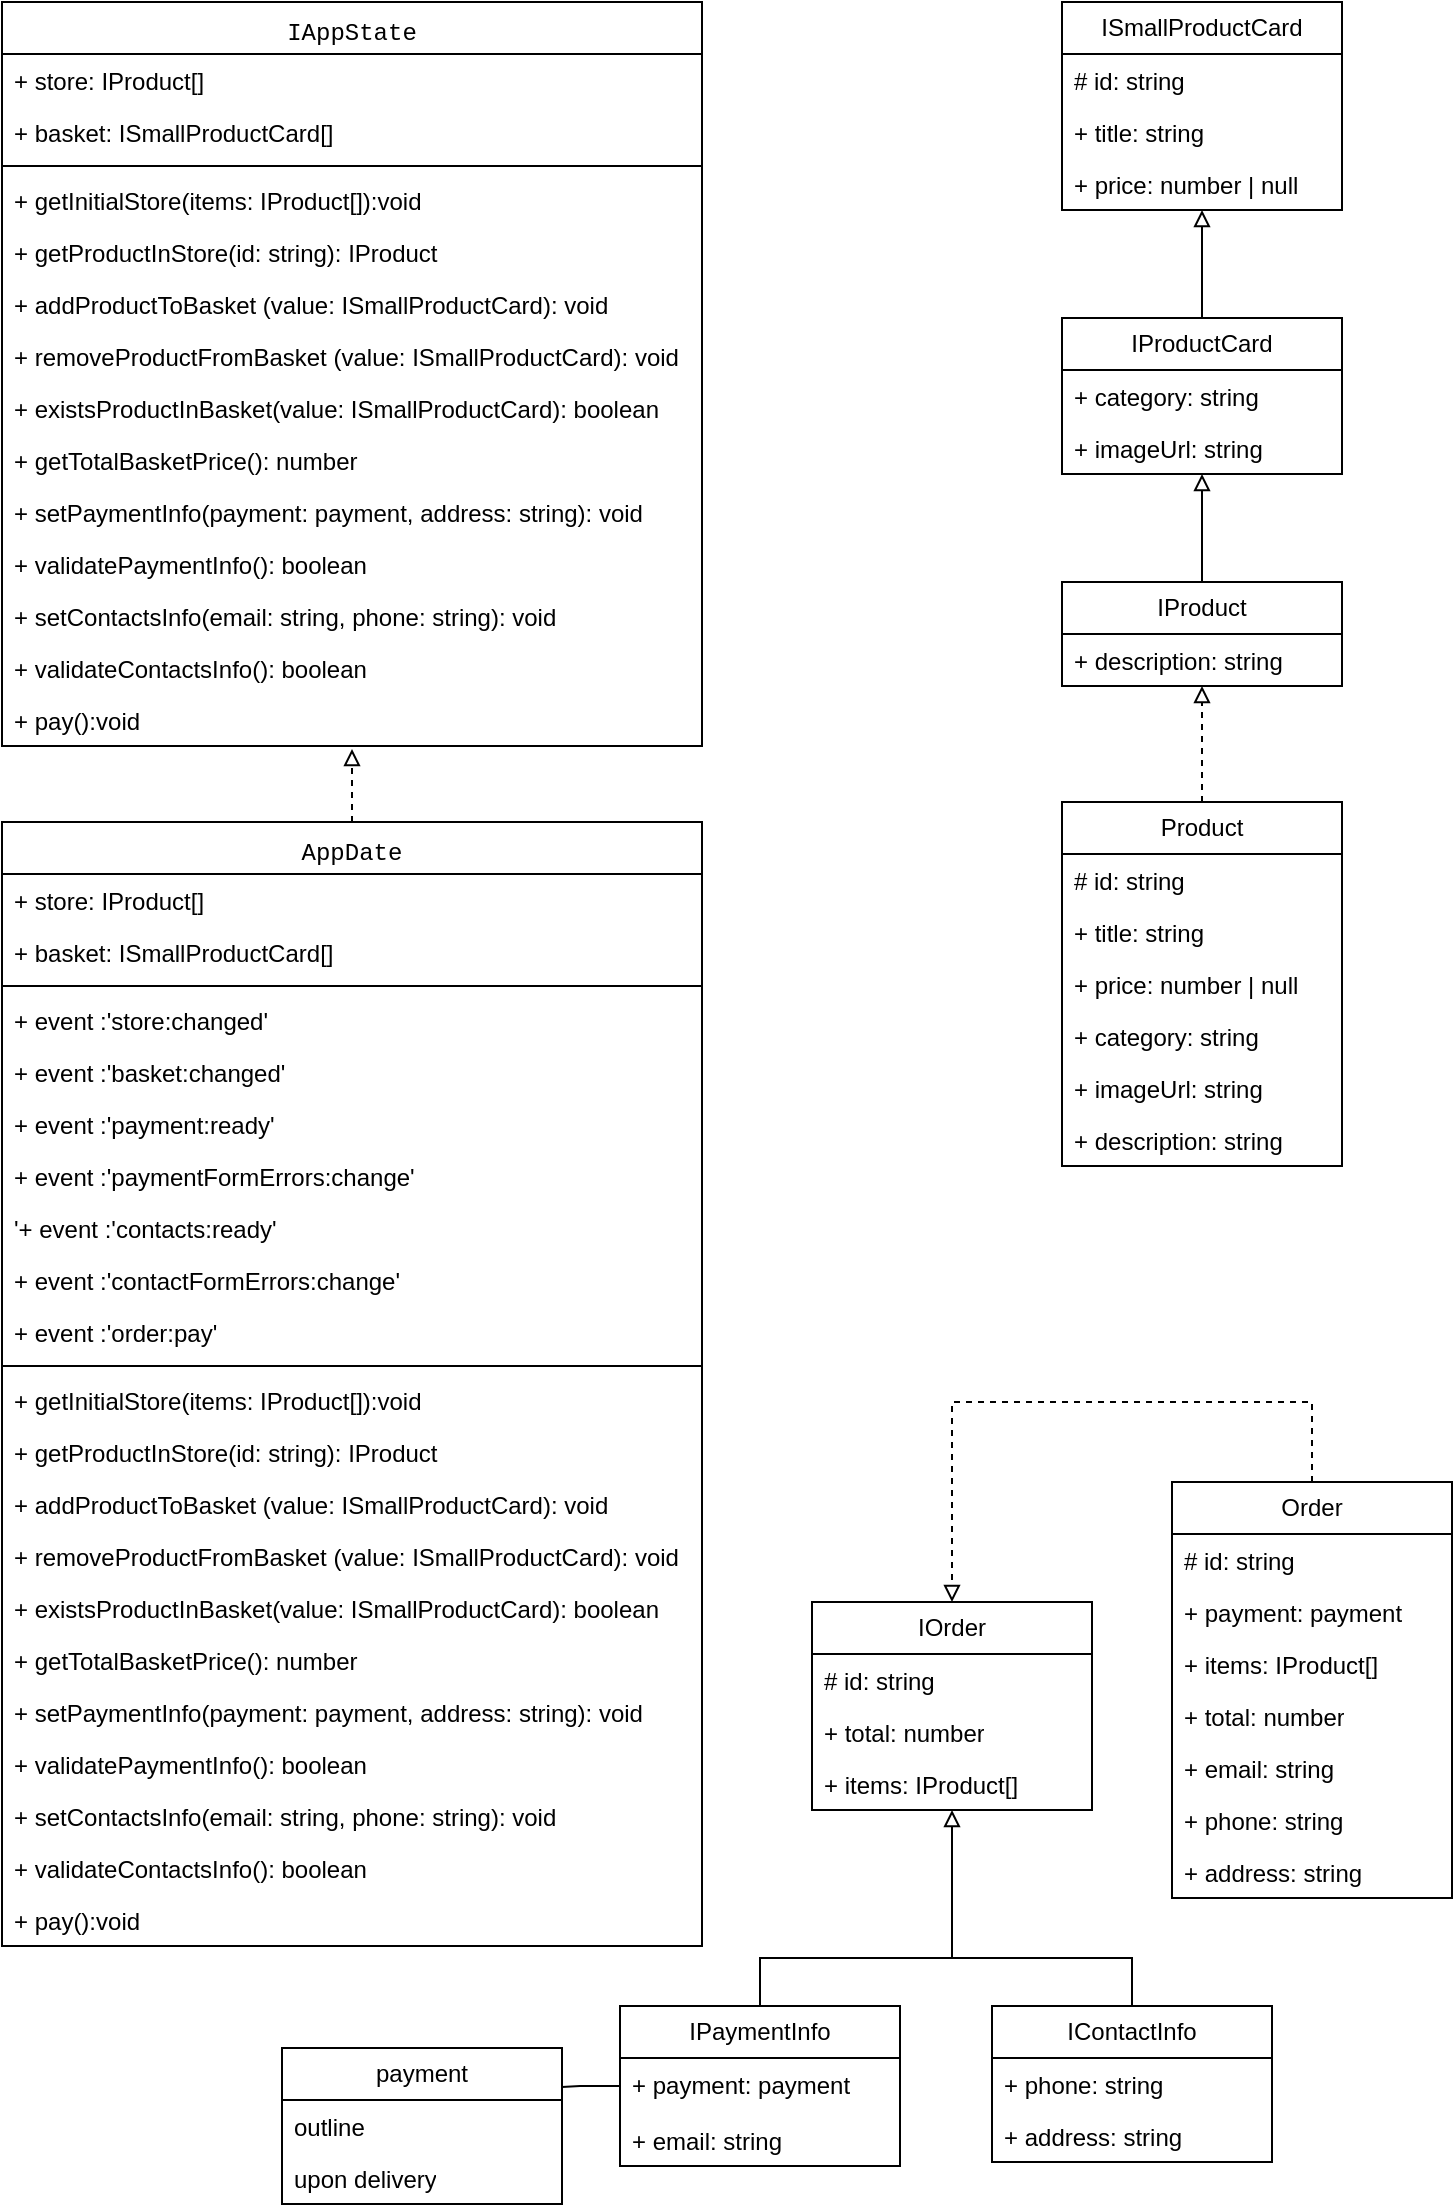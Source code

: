 <mxfile version="23.1.5" type="github">
  <diagram id="C5RBs43oDa-KdzZeNtuy" name="Page-1">
    <mxGraphModel dx="968" dy="605" grid="1" gridSize="10" guides="1" tooltips="1" connect="1" arrows="1" fold="1" page="1" pageScale="1" pageWidth="827" pageHeight="1169" math="0" shadow="0">
      <root>
        <mxCell id="WIyWlLk6GJQsqaUBKTNV-0" />
        <mxCell id="WIyWlLk6GJQsqaUBKTNV-1" parent="WIyWlLk6GJQsqaUBKTNV-0" />
        <mxCell id="FwntgXW1njAPPayafoXT-27" style="edgeStyle=orthogonalEdgeStyle;rounded=0;orthogonalLoop=1;jettySize=auto;html=1;exitX=0.5;exitY=0;exitDx=0;exitDy=0;endArrow=block;endFill=0;" parent="WIyWlLk6GJQsqaUBKTNV-1" target="FwntgXW1njAPPayafoXT-21" edge="1" source="FwntgXW1njAPPayafoXT-28">
          <mxGeometry relative="1" as="geometry">
            <mxPoint x="640" y="330" as="sourcePoint" />
          </mxGeometry>
        </mxCell>
        <mxCell id="FwntgXW1njAPPayafoXT-4" value="payment" style="swimlane;fontStyle=0;childLayout=stackLayout;horizontal=1;startSize=26;fillColor=none;horizontalStack=0;resizeParent=1;resizeParentMax=0;resizeLast=0;collapsible=1;marginBottom=0;whiteSpace=wrap;html=1;" parent="WIyWlLk6GJQsqaUBKTNV-1" vertex="1">
          <mxGeometry x="180" y="1063" width="140" height="78" as="geometry" />
        </mxCell>
        <mxCell id="FwntgXW1njAPPayafoXT-5" value="outline" style="text;strokeColor=none;fillColor=none;align=left;verticalAlign=top;spacingLeft=4;spacingRight=4;overflow=hidden;rotatable=0;points=[[0,0.5],[1,0.5]];portConstraint=eastwest;whiteSpace=wrap;html=1;" parent="FwntgXW1njAPPayafoXT-4" vertex="1">
          <mxGeometry y="26" width="140" height="26" as="geometry" />
        </mxCell>
        <mxCell id="FwntgXW1njAPPayafoXT-6" value="upon delivery" style="text;strokeColor=none;fillColor=none;align=left;verticalAlign=top;spacingLeft=4;spacingRight=4;overflow=hidden;rotatable=0;points=[[0,0.5],[1,0.5]];portConstraint=eastwest;whiteSpace=wrap;html=1;" parent="FwntgXW1njAPPayafoXT-4" vertex="1">
          <mxGeometry y="52" width="140" height="26" as="geometry" />
        </mxCell>
        <mxCell id="FwntgXW1njAPPayafoXT-10" value="" style="edgeStyle=orthogonalEdgeStyle;rounded=0;orthogonalLoop=1;jettySize=auto;html=1;entryX=1;entryY=0.25;entryDx=0;entryDy=0;endArrow=none;endFill=0;" parent="WIyWlLk6GJQsqaUBKTNV-1" source="zkfFHV4jXpPFQw0GAbJ--18" target="FwntgXW1njAPPayafoXT-4" edge="1">
          <mxGeometry relative="1" as="geometry" />
        </mxCell>
        <mxCell id="FwntgXW1njAPPayafoXT-17" value="ISmallProductCard" style="swimlane;fontStyle=0;childLayout=stackLayout;horizontal=1;startSize=26;fillColor=none;horizontalStack=0;resizeParent=1;resizeParentMax=0;resizeLast=0;collapsible=1;marginBottom=0;whiteSpace=wrap;html=1;" parent="WIyWlLk6GJQsqaUBKTNV-1" vertex="1">
          <mxGeometry x="570" y="40" width="140" height="104" as="geometry" />
        </mxCell>
        <mxCell id="FwntgXW1njAPPayafoXT-18" value="# id: string" style="text;strokeColor=none;fillColor=none;align=left;verticalAlign=top;spacingLeft=4;spacingRight=4;overflow=hidden;rotatable=0;points=[[0,0.5],[1,0.5]];portConstraint=eastwest;whiteSpace=wrap;html=1;" parent="FwntgXW1njAPPayafoXT-17" vertex="1">
          <mxGeometry y="26" width="140" height="26" as="geometry" />
        </mxCell>
        <mxCell id="FwntgXW1njAPPayafoXT-19" value="+ title: string" style="text;strokeColor=none;fillColor=none;align=left;verticalAlign=top;spacingLeft=4;spacingRight=4;overflow=hidden;rotatable=0;points=[[0,0.5],[1,0.5]];portConstraint=eastwest;whiteSpace=wrap;html=1;" parent="FwntgXW1njAPPayafoXT-17" vertex="1">
          <mxGeometry y="52" width="140" height="26" as="geometry" />
        </mxCell>
        <mxCell id="FwntgXW1njAPPayafoXT-20" value="+ price: number | null" style="text;strokeColor=none;fillColor=none;align=left;verticalAlign=top;spacingLeft=4;spacingRight=4;overflow=hidden;rotatable=0;points=[[0,0.5],[1,0.5]];portConstraint=eastwest;whiteSpace=wrap;html=1;" parent="FwntgXW1njAPPayafoXT-17" vertex="1">
          <mxGeometry y="78" width="140" height="26" as="geometry" />
        </mxCell>
        <mxCell id="FwntgXW1njAPPayafoXT-25" style="edgeStyle=orthogonalEdgeStyle;rounded=0;orthogonalLoop=1;jettySize=auto;html=1;exitX=0.5;exitY=0;exitDx=0;exitDy=0;endArrow=block;endFill=0;" parent="WIyWlLk6GJQsqaUBKTNV-1" source="FwntgXW1njAPPayafoXT-21" target="FwntgXW1njAPPayafoXT-17" edge="1">
          <mxGeometry relative="1" as="geometry" />
        </mxCell>
        <mxCell id="FwntgXW1njAPPayafoXT-21" value="IProductCard" style="swimlane;fontStyle=0;childLayout=stackLayout;horizontal=1;startSize=26;fillColor=none;horizontalStack=0;resizeParent=1;resizeParentMax=0;resizeLast=0;collapsible=1;marginBottom=0;whiteSpace=wrap;html=1;" parent="WIyWlLk6GJQsqaUBKTNV-1" vertex="1">
          <mxGeometry x="570" y="198" width="140" height="78" as="geometry" />
        </mxCell>
        <mxCell id="FwntgXW1njAPPayafoXT-22" value="+ category: string" style="text;strokeColor=none;fillColor=none;align=left;verticalAlign=top;spacingLeft=4;spacingRight=4;overflow=hidden;rotatable=0;points=[[0,0.5],[1,0.5]];portConstraint=eastwest;whiteSpace=wrap;html=1;" parent="FwntgXW1njAPPayafoXT-21" vertex="1">
          <mxGeometry y="26" width="140" height="26" as="geometry" />
        </mxCell>
        <mxCell id="FwntgXW1njAPPayafoXT-23" value="+ imageUrl: string&amp;nbsp;" style="text;strokeColor=none;fillColor=none;align=left;verticalAlign=top;spacingLeft=4;spacingRight=4;overflow=hidden;rotatable=0;points=[[0,0.5],[1,0.5]];portConstraint=eastwest;whiteSpace=wrap;html=1;" parent="FwntgXW1njAPPayafoXT-21" vertex="1">
          <mxGeometry y="52" width="140" height="26" as="geometry" />
        </mxCell>
        <mxCell id="FwntgXW1njAPPayafoXT-69" style="edgeStyle=orthogonalEdgeStyle;rounded=0;orthogonalLoop=1;jettySize=auto;html=1;endArrow=none;endFill=0;startArrow=block;startFill=0;" parent="WIyWlLk6GJQsqaUBKTNV-1" source="FwntgXW1njAPPayafoXT-37" edge="1">
          <mxGeometry relative="1" as="geometry">
            <mxPoint x="515" y="1018" as="targetPoint" />
          </mxGeometry>
        </mxCell>
        <mxCell id="FwntgXW1njAPPayafoXT-37" value="IOrder" style="swimlane;fontStyle=0;childLayout=stackLayout;horizontal=1;startSize=26;fillColor=none;horizontalStack=0;resizeParent=1;resizeParentMax=0;resizeLast=0;collapsible=1;marginBottom=0;whiteSpace=wrap;html=1;" parent="WIyWlLk6GJQsqaUBKTNV-1" vertex="1">
          <mxGeometry x="445" y="840" width="140" height="104" as="geometry" />
        </mxCell>
        <mxCell id="FwntgXW1njAPPayafoXT-64" value="# id: string" style="text;strokeColor=none;fillColor=none;align=left;verticalAlign=top;spacingLeft=4;spacingRight=4;overflow=hidden;rotatable=0;points=[[0,0.5],[1,0.5]];portConstraint=eastwest;whiteSpace=wrap;html=1;" parent="FwntgXW1njAPPayafoXT-37" vertex="1">
          <mxGeometry y="26" width="140" height="26" as="geometry" />
        </mxCell>
        <mxCell id="FwntgXW1njAPPayafoXT-65" value="+ total: number" style="text;strokeColor=none;fillColor=none;align=left;verticalAlign=top;spacingLeft=4;spacingRight=4;overflow=hidden;rotatable=0;points=[[0,0.5],[1,0.5]];portConstraint=eastwest;whiteSpace=wrap;html=1;" parent="FwntgXW1njAPPayafoXT-37" vertex="1">
          <mxGeometry y="52" width="140" height="26" as="geometry" />
        </mxCell>
        <mxCell id="FwntgXW1njAPPayafoXT-66" value="+ items: IProduct[]" style="text;strokeColor=none;fillColor=none;align=left;verticalAlign=top;spacingLeft=4;spacingRight=4;overflow=hidden;rotatable=0;points=[[0,0.5],[1,0.5]];portConstraint=eastwest;whiteSpace=wrap;html=1;" parent="FwntgXW1njAPPayafoXT-37" vertex="1">
          <mxGeometry y="78" width="140" height="26" as="geometry" />
        </mxCell>
        <mxCell id="FwntgXW1njAPPayafoXT-45" value="IContactInfo" style="swimlane;fontStyle=0;childLayout=stackLayout;horizontal=1;startSize=26;fillColor=none;horizontalStack=0;resizeParent=1;resizeParentMax=0;resizeLast=0;collapsible=1;marginBottom=0;whiteSpace=wrap;html=1;" parent="WIyWlLk6GJQsqaUBKTNV-1" vertex="1">
          <mxGeometry x="535" y="1042" width="140" height="78" as="geometry" />
        </mxCell>
        <mxCell id="zkfFHV4jXpPFQw0GAbJ--20" value="+ phone: string" style="text;align=left;verticalAlign=top;spacingLeft=4;spacingRight=4;overflow=hidden;rotatable=0;points=[[0,0.5],[1,0.5]];portConstraint=eastwest;rounded=0;shadow=0;html=0;" parent="FwntgXW1njAPPayafoXT-45" vertex="1">
          <mxGeometry y="26" width="140" height="26" as="geometry" />
        </mxCell>
        <mxCell id="zkfFHV4jXpPFQw0GAbJ--21" value="+ address: string" style="text;align=left;verticalAlign=top;spacingLeft=4;spacingRight=4;overflow=hidden;rotatable=0;points=[[0,0.5],[1,0.5]];portConstraint=eastwest;rounded=0;shadow=0;html=0;" parent="FwntgXW1njAPPayafoXT-45" vertex="1">
          <mxGeometry y="52" width="140" height="26" as="geometry" />
        </mxCell>
        <mxCell id="FwntgXW1njAPPayafoXT-62" style="edgeStyle=orthogonalEdgeStyle;rounded=0;orthogonalLoop=1;jettySize=auto;html=1;entryX=0.5;entryY=0;entryDx=0;entryDy=0;endArrow=none;endFill=0;" parent="WIyWlLk6GJQsqaUBKTNV-1" source="FwntgXW1njAPPayafoXT-49" target="FwntgXW1njAPPayafoXT-45" edge="1">
          <mxGeometry relative="1" as="geometry">
            <Array as="points">
              <mxPoint x="419" y="1018" />
              <mxPoint x="605" y="1018" />
            </Array>
          </mxGeometry>
        </mxCell>
        <mxCell id="FwntgXW1njAPPayafoXT-49" value="IPaymentInfo" style="swimlane;fontStyle=0;childLayout=stackLayout;horizontal=1;startSize=26;fillColor=none;horizontalStack=0;resizeParent=1;resizeParentMax=0;resizeLast=0;collapsible=1;marginBottom=0;whiteSpace=wrap;html=1;" parent="WIyWlLk6GJQsqaUBKTNV-1" vertex="1">
          <mxGeometry x="349" y="1042" width="140" height="80" as="geometry" />
        </mxCell>
        <mxCell id="zkfFHV4jXpPFQw0GAbJ--18" value="+ payment: payment" style="text;align=left;verticalAlign=top;spacingLeft=4;spacingRight=4;overflow=hidden;rotatable=0;points=[[0,0.5],[1,0.5]];portConstraint=eastwest;" parent="FwntgXW1njAPPayafoXT-49" vertex="1">
          <mxGeometry y="26" width="140" height="28" as="geometry" />
        </mxCell>
        <mxCell id="zkfFHV4jXpPFQw0GAbJ--19" value="+ email: string" style="text;align=left;verticalAlign=top;spacingLeft=4;spacingRight=4;overflow=hidden;rotatable=0;points=[[0,0.5],[1,0.5]];portConstraint=eastwest;rounded=0;shadow=0;html=0;" parent="FwntgXW1njAPPayafoXT-49" vertex="1">
          <mxGeometry y="54" width="140" height="26" as="geometry" />
        </mxCell>
        <mxCell id="DW_BCd8mL_tyJ31QqC3t-6" style="edgeStyle=orthogonalEdgeStyle;rounded=0;orthogonalLoop=1;jettySize=auto;html=1;exitX=0.5;exitY=0;exitDx=0;exitDy=0;endArrow=block;endFill=0;dashed=1;" edge="1" parent="WIyWlLk6GJQsqaUBKTNV-1" source="DW_BCd8mL_tyJ31QqC3t-0" target="FwntgXW1njAPPayafoXT-28">
          <mxGeometry relative="1" as="geometry" />
        </mxCell>
        <mxCell id="DW_BCd8mL_tyJ31QqC3t-0" value="Product" style="swimlane;fontStyle=0;childLayout=stackLayout;horizontal=1;startSize=26;fillColor=none;horizontalStack=0;resizeParent=1;resizeParentMax=0;resizeLast=0;collapsible=1;marginBottom=0;whiteSpace=wrap;html=1;" vertex="1" parent="WIyWlLk6GJQsqaUBKTNV-1">
          <mxGeometry x="570" y="440" width="140" height="182" as="geometry" />
        </mxCell>
        <mxCell id="DW_BCd8mL_tyJ31QqC3t-5" value="# id: string" style="text;strokeColor=none;fillColor=none;align=left;verticalAlign=top;spacingLeft=4;spacingRight=4;overflow=hidden;rotatable=0;points=[[0,0.5],[1,0.5]];portConstraint=eastwest;whiteSpace=wrap;html=1;" vertex="1" parent="DW_BCd8mL_tyJ31QqC3t-0">
          <mxGeometry y="26" width="140" height="26" as="geometry" />
        </mxCell>
        <mxCell id="DW_BCd8mL_tyJ31QqC3t-4" value="+ title: string" style="text;strokeColor=none;fillColor=none;align=left;verticalAlign=top;spacingLeft=4;spacingRight=4;overflow=hidden;rotatable=0;points=[[0,0.5],[1,0.5]];portConstraint=eastwest;whiteSpace=wrap;html=1;" vertex="1" parent="DW_BCd8mL_tyJ31QqC3t-0">
          <mxGeometry y="52" width="140" height="26" as="geometry" />
        </mxCell>
        <mxCell id="DW_BCd8mL_tyJ31QqC3t-3" value="+ price: number | null" style="text;strokeColor=none;fillColor=none;align=left;verticalAlign=top;spacingLeft=4;spacingRight=4;overflow=hidden;rotatable=0;points=[[0,0.5],[1,0.5]];portConstraint=eastwest;whiteSpace=wrap;html=1;" vertex="1" parent="DW_BCd8mL_tyJ31QqC3t-0">
          <mxGeometry y="78" width="140" height="26" as="geometry" />
        </mxCell>
        <mxCell id="DW_BCd8mL_tyJ31QqC3t-2" value="+ category: string" style="text;strokeColor=none;fillColor=none;align=left;verticalAlign=top;spacingLeft=4;spacingRight=4;overflow=hidden;rotatable=0;points=[[0,0.5],[1,0.5]];portConstraint=eastwest;whiteSpace=wrap;html=1;" vertex="1" parent="DW_BCd8mL_tyJ31QqC3t-0">
          <mxGeometry y="104" width="140" height="26" as="geometry" />
        </mxCell>
        <mxCell id="DW_BCd8mL_tyJ31QqC3t-7" value="+ imageUrl: string" style="text;strokeColor=none;fillColor=none;align=left;verticalAlign=top;spacingLeft=4;spacingRight=4;overflow=hidden;rotatable=0;points=[[0,0.5],[1,0.5]];portConstraint=eastwest;whiteSpace=wrap;html=1;" vertex="1" parent="DW_BCd8mL_tyJ31QqC3t-0">
          <mxGeometry y="130" width="140" height="26" as="geometry" />
        </mxCell>
        <mxCell id="DW_BCd8mL_tyJ31QqC3t-1" value="+ description: string" style="text;strokeColor=none;fillColor=none;align=left;verticalAlign=top;spacingLeft=4;spacingRight=4;overflow=hidden;rotatable=0;points=[[0,0.5],[1,0.5]];portConstraint=eastwest;whiteSpace=wrap;html=1;" vertex="1" parent="DW_BCd8mL_tyJ31QqC3t-0">
          <mxGeometry y="156" width="140" height="26" as="geometry" />
        </mxCell>
        <mxCell id="FwntgXW1njAPPayafoXT-28" value="IProduct" style="swimlane;fontStyle=0;childLayout=stackLayout;horizontal=1;startSize=26;fillColor=none;horizontalStack=0;resizeParent=1;resizeParentMax=0;resizeLast=0;collapsible=1;marginBottom=0;whiteSpace=wrap;html=1;" parent="WIyWlLk6GJQsqaUBKTNV-1" vertex="1">
          <mxGeometry x="570" y="330" width="140" height="52" as="geometry" />
        </mxCell>
        <mxCell id="FwntgXW1njAPPayafoXT-29" value="+ description: string" style="text;strokeColor=none;fillColor=none;align=left;verticalAlign=top;spacingLeft=4;spacingRight=4;overflow=hidden;rotatable=0;points=[[0,0.5],[1,0.5]];portConstraint=eastwest;whiteSpace=wrap;html=1;" parent="FwntgXW1njAPPayafoXT-28" vertex="1">
          <mxGeometry y="26" width="140" height="26" as="geometry" />
        </mxCell>
        <mxCell id="DW_BCd8mL_tyJ31QqC3t-9" value="&lt;div style=&quot;background-color: rgb(255, 255, 255); font-family: &amp;quot;JetBrains Mono&amp;quot;, Menlo, Monaco, &amp;quot;Courier New&amp;quot;, monospace, Menlo, Monaco, &amp;quot;Courier New&amp;quot;, monospace; font-weight: normal; line-height: 18px;&quot;&gt;IAppState&lt;/div&gt;" style="swimlane;fontStyle=1;align=center;verticalAlign=top;childLayout=stackLayout;horizontal=1;startSize=26;horizontalStack=0;resizeParent=1;resizeParentMax=0;resizeLast=0;collapsible=1;marginBottom=0;whiteSpace=wrap;html=1;" vertex="1" parent="WIyWlLk6GJQsqaUBKTNV-1">
          <mxGeometry x="40" y="40" width="350" height="372" as="geometry" />
        </mxCell>
        <mxCell id="DW_BCd8mL_tyJ31QqC3t-10" value="+&amp;nbsp;store: IProduct[]" style="text;strokeColor=none;fillColor=none;align=left;verticalAlign=top;spacingLeft=4;spacingRight=4;overflow=hidden;rotatable=0;points=[[0,0.5],[1,0.5]];portConstraint=eastwest;whiteSpace=wrap;html=1;" vertex="1" parent="DW_BCd8mL_tyJ31QqC3t-9">
          <mxGeometry y="26" width="350" height="26" as="geometry" />
        </mxCell>
        <mxCell id="DW_BCd8mL_tyJ31QqC3t-13" value="+&amp;nbsp;basket: ISmallProductCard[]" style="text;strokeColor=none;fillColor=none;align=left;verticalAlign=top;spacingLeft=4;spacingRight=4;overflow=hidden;rotatable=0;points=[[0,0.5],[1,0.5]];portConstraint=eastwest;whiteSpace=wrap;html=1;" vertex="1" parent="DW_BCd8mL_tyJ31QqC3t-9">
          <mxGeometry y="52" width="350" height="26" as="geometry" />
        </mxCell>
        <mxCell id="DW_BCd8mL_tyJ31QqC3t-11" value="" style="line;strokeWidth=1;fillColor=none;align=left;verticalAlign=middle;spacingTop=-1;spacingLeft=3;spacingRight=3;rotatable=0;labelPosition=right;points=[];portConstraint=eastwest;strokeColor=inherit;" vertex="1" parent="DW_BCd8mL_tyJ31QqC3t-9">
          <mxGeometry y="78" width="350" height="8" as="geometry" />
        </mxCell>
        <mxCell id="DW_BCd8mL_tyJ31QqC3t-12" value="+&amp;nbsp;getInitialStore(items: IProduct[]):void" style="text;strokeColor=none;fillColor=none;align=left;verticalAlign=top;spacingLeft=4;spacingRight=4;overflow=hidden;rotatable=0;points=[[0,0.5],[1,0.5]];portConstraint=eastwest;whiteSpace=wrap;html=1;" vertex="1" parent="DW_BCd8mL_tyJ31QqC3t-9">
          <mxGeometry y="86" width="350" height="26" as="geometry" />
        </mxCell>
        <mxCell id="DW_BCd8mL_tyJ31QqC3t-15" value="+&amp;nbsp;getProductInStore(id: string): IProduct" style="text;strokeColor=none;fillColor=none;align=left;verticalAlign=top;spacingLeft=4;spacingRight=4;overflow=hidden;rotatable=0;points=[[0,0.5],[1,0.5]];portConstraint=eastwest;whiteSpace=wrap;html=1;" vertex="1" parent="DW_BCd8mL_tyJ31QqC3t-9">
          <mxGeometry y="112" width="350" height="26" as="geometry" />
        </mxCell>
        <mxCell id="DW_BCd8mL_tyJ31QqC3t-19" value="+&amp;nbsp;addProductToBasket (value: ISmallProductCard): void" style="text;strokeColor=none;fillColor=none;align=left;verticalAlign=top;spacingLeft=4;spacingRight=4;overflow=hidden;rotatable=0;points=[[0,0.5],[1,0.5]];portConstraint=eastwest;whiteSpace=wrap;html=1;" vertex="1" parent="DW_BCd8mL_tyJ31QqC3t-9">
          <mxGeometry y="138" width="350" height="26" as="geometry" />
        </mxCell>
        <mxCell id="DW_BCd8mL_tyJ31QqC3t-21" value="+&amp;nbsp;removeProductFromBasket (value: ISmallProductCard): void" style="text;strokeColor=none;fillColor=none;align=left;verticalAlign=top;spacingLeft=4;spacingRight=4;overflow=hidden;rotatable=0;points=[[0,0.5],[1,0.5]];portConstraint=eastwest;whiteSpace=wrap;html=1;" vertex="1" parent="DW_BCd8mL_tyJ31QqC3t-9">
          <mxGeometry y="164" width="350" height="26" as="geometry" />
        </mxCell>
        <mxCell id="DW_BCd8mL_tyJ31QqC3t-24" value="+&amp;nbsp;existsProductInBasket(value: ISmallProductCard): boolean" style="text;strokeColor=none;fillColor=none;align=left;verticalAlign=top;spacingLeft=4;spacingRight=4;overflow=hidden;rotatable=0;points=[[0,0.5],[1,0.5]];portConstraint=eastwest;whiteSpace=wrap;html=1;" vertex="1" parent="DW_BCd8mL_tyJ31QqC3t-9">
          <mxGeometry y="190" width="350" height="26" as="geometry" />
        </mxCell>
        <mxCell id="DW_BCd8mL_tyJ31QqC3t-23" value="+&amp;nbsp;getTotalBasketPrice(): number" style="text;strokeColor=none;fillColor=none;align=left;verticalAlign=top;spacingLeft=4;spacingRight=4;overflow=hidden;rotatable=0;points=[[0,0.5],[1,0.5]];portConstraint=eastwest;whiteSpace=wrap;html=1;" vertex="1" parent="DW_BCd8mL_tyJ31QqC3t-9">
          <mxGeometry y="216" width="350" height="26" as="geometry" />
        </mxCell>
        <mxCell id="DW_BCd8mL_tyJ31QqC3t-20" value="+&amp;nbsp;setPaymentInfo(payment: payment, address: string): void" style="text;strokeColor=none;fillColor=none;align=left;verticalAlign=top;spacingLeft=4;spacingRight=4;overflow=hidden;rotatable=0;points=[[0,0.5],[1,0.5]];portConstraint=eastwest;whiteSpace=wrap;html=1;" vertex="1" parent="DW_BCd8mL_tyJ31QqC3t-9">
          <mxGeometry y="242" width="350" height="26" as="geometry" />
        </mxCell>
        <mxCell id="DW_BCd8mL_tyJ31QqC3t-16" value="+&amp;nbsp;validatePaymentInfo(): boolean" style="text;strokeColor=none;fillColor=none;align=left;verticalAlign=top;spacingLeft=4;spacingRight=4;overflow=hidden;rotatable=0;points=[[0,0.5],[1,0.5]];portConstraint=eastwest;whiteSpace=wrap;html=1;" vertex="1" parent="DW_BCd8mL_tyJ31QqC3t-9">
          <mxGeometry y="268" width="350" height="26" as="geometry" />
        </mxCell>
        <mxCell id="DW_BCd8mL_tyJ31QqC3t-18" value="+&amp;nbsp;setContactsInfo(email: string, phone: string): void" style="text;strokeColor=none;fillColor=none;align=left;verticalAlign=top;spacingLeft=4;spacingRight=4;overflow=hidden;rotatable=0;points=[[0,0.5],[1,0.5]];portConstraint=eastwest;whiteSpace=wrap;html=1;" vertex="1" parent="DW_BCd8mL_tyJ31QqC3t-9">
          <mxGeometry y="294" width="350" height="26" as="geometry" />
        </mxCell>
        <mxCell id="DW_BCd8mL_tyJ31QqC3t-17" value="+&amp;nbsp;validateContactsInfo(): boolean" style="text;strokeColor=none;fillColor=none;align=left;verticalAlign=top;spacingLeft=4;spacingRight=4;overflow=hidden;rotatable=0;points=[[0,0.5],[1,0.5]];portConstraint=eastwest;whiteSpace=wrap;html=1;" vertex="1" parent="DW_BCd8mL_tyJ31QqC3t-9">
          <mxGeometry y="320" width="350" height="26" as="geometry" />
        </mxCell>
        <mxCell id="DW_BCd8mL_tyJ31QqC3t-14" value="+&amp;nbsp;pay():void" style="text;strokeColor=none;fillColor=none;align=left;verticalAlign=top;spacingLeft=4;spacingRight=4;overflow=hidden;rotatable=0;points=[[0,0.5],[1,0.5]];portConstraint=eastwest;whiteSpace=wrap;html=1;" vertex="1" parent="DW_BCd8mL_tyJ31QqC3t-9">
          <mxGeometry y="346" width="350" height="26" as="geometry" />
        </mxCell>
        <mxCell id="DW_BCd8mL_tyJ31QqC3t-26" value="&lt;div style=&quot;background-color: rgb(255, 255, 255); font-family: &amp;quot;JetBrains Mono&amp;quot;, Menlo, Monaco, &amp;quot;Courier New&amp;quot;, monospace, Menlo, Monaco, &amp;quot;Courier New&amp;quot;, monospace; font-weight: normal; line-height: 18px;&quot;&gt;AppDate&lt;/div&gt;" style="swimlane;fontStyle=1;align=center;verticalAlign=top;childLayout=stackLayout;horizontal=1;startSize=26;horizontalStack=0;resizeParent=1;resizeParentMax=0;resizeLast=0;collapsible=1;marginBottom=0;whiteSpace=wrap;html=1;" vertex="1" parent="WIyWlLk6GJQsqaUBKTNV-1">
          <mxGeometry x="40" y="450" width="350" height="562" as="geometry" />
        </mxCell>
        <mxCell id="DW_BCd8mL_tyJ31QqC3t-27" value="+&amp;nbsp;store: IProduct[]" style="text;strokeColor=none;fillColor=none;align=left;verticalAlign=top;spacingLeft=4;spacingRight=4;overflow=hidden;rotatable=0;points=[[0,0.5],[1,0.5]];portConstraint=eastwest;whiteSpace=wrap;html=1;" vertex="1" parent="DW_BCd8mL_tyJ31QqC3t-26">
          <mxGeometry y="26" width="350" height="26" as="geometry" />
        </mxCell>
        <mxCell id="DW_BCd8mL_tyJ31QqC3t-28" value="+&amp;nbsp;basket: ISmallProductCard[]" style="text;strokeColor=none;fillColor=none;align=left;verticalAlign=top;spacingLeft=4;spacingRight=4;overflow=hidden;rotatable=0;points=[[0,0.5],[1,0.5]];portConstraint=eastwest;whiteSpace=wrap;html=1;" vertex="1" parent="DW_BCd8mL_tyJ31QqC3t-26">
          <mxGeometry y="52" width="350" height="26" as="geometry" />
        </mxCell>
        <mxCell id="DW_BCd8mL_tyJ31QqC3t-29" value="" style="line;strokeWidth=1;fillColor=none;align=left;verticalAlign=middle;spacingTop=-1;spacingLeft=3;spacingRight=3;rotatable=0;labelPosition=right;points=[];portConstraint=eastwest;strokeColor=inherit;" vertex="1" parent="DW_BCd8mL_tyJ31QqC3t-26">
          <mxGeometry y="78" width="350" height="8" as="geometry" />
        </mxCell>
        <mxCell id="DW_BCd8mL_tyJ31QqC3t-43" value="+&amp;nbsp;event :&#39;store:changed&#39;" style="text;strokeColor=none;fillColor=none;align=left;verticalAlign=top;spacingLeft=4;spacingRight=4;overflow=hidden;rotatable=0;points=[[0,0.5],[1,0.5]];portConstraint=eastwest;whiteSpace=wrap;html=1;" vertex="1" parent="DW_BCd8mL_tyJ31QqC3t-26">
          <mxGeometry y="86" width="350" height="26" as="geometry" />
        </mxCell>
        <mxCell id="DW_BCd8mL_tyJ31QqC3t-45" value="+&amp;nbsp;event :&#39;basket:changed&lt;span style=&quot;background-color: initial;&quot;&gt;&#39;&lt;/span&gt;" style="text;strokeColor=none;fillColor=none;align=left;verticalAlign=top;spacingLeft=4;spacingRight=4;overflow=hidden;rotatable=0;points=[[0,0.5],[1,0.5]];portConstraint=eastwest;whiteSpace=wrap;html=1;" vertex="1" parent="DW_BCd8mL_tyJ31QqC3t-26">
          <mxGeometry y="112" width="350" height="26" as="geometry" />
        </mxCell>
        <mxCell id="DW_BCd8mL_tyJ31QqC3t-46" value="+&amp;nbsp;event :&#39;payment:ready&lt;span style=&quot;background-color: initial;&quot;&gt;&#39;&lt;/span&gt;" style="text;strokeColor=none;fillColor=none;align=left;verticalAlign=top;spacingLeft=4;spacingRight=4;overflow=hidden;rotatable=0;points=[[0,0.5],[1,0.5]];portConstraint=eastwest;whiteSpace=wrap;html=1;" vertex="1" parent="DW_BCd8mL_tyJ31QqC3t-26">
          <mxGeometry y="138" width="350" height="26" as="geometry" />
        </mxCell>
        <mxCell id="DW_BCd8mL_tyJ31QqC3t-48" value="+&amp;nbsp;event :&#39;paymentFormErrors:change&lt;span style=&quot;background-color: initial;&quot;&gt;&#39;&lt;/span&gt;" style="text;strokeColor=none;fillColor=none;align=left;verticalAlign=top;spacingLeft=4;spacingRight=4;overflow=hidden;rotatable=0;points=[[0,0.5],[1,0.5]];portConstraint=eastwest;whiteSpace=wrap;html=1;" vertex="1" parent="DW_BCd8mL_tyJ31QqC3t-26">
          <mxGeometry y="164" width="350" height="26" as="geometry" />
        </mxCell>
        <mxCell id="DW_BCd8mL_tyJ31QqC3t-49" value="&#39;+&amp;nbsp;event :&#39;contacts:ready&lt;span style=&quot;background-color: initial;&quot;&gt;&#39;&lt;/span&gt;" style="text;strokeColor=none;fillColor=none;align=left;verticalAlign=top;spacingLeft=4;spacingRight=4;overflow=hidden;rotatable=0;points=[[0,0.5],[1,0.5]];portConstraint=eastwest;whiteSpace=wrap;html=1;" vertex="1" parent="DW_BCd8mL_tyJ31QqC3t-26">
          <mxGeometry y="190" width="350" height="26" as="geometry" />
        </mxCell>
        <mxCell id="DW_BCd8mL_tyJ31QqC3t-47" value="+&amp;nbsp;event :&#39;contactFormErrors:change&lt;span style=&quot;background-color: initial;&quot;&gt;&#39;&lt;/span&gt;" style="text;strokeColor=none;fillColor=none;align=left;verticalAlign=top;spacingLeft=4;spacingRight=4;overflow=hidden;rotatable=0;points=[[0,0.5],[1,0.5]];portConstraint=eastwest;whiteSpace=wrap;html=1;" vertex="1" parent="DW_BCd8mL_tyJ31QqC3t-26">
          <mxGeometry y="216" width="350" height="26" as="geometry" />
        </mxCell>
        <mxCell id="DW_BCd8mL_tyJ31QqC3t-42" value="+&amp;nbsp;event :&#39;order:pay&lt;span style=&quot;background-color: initial;&quot;&gt;&#39;&lt;/span&gt;" style="text;strokeColor=none;fillColor=none;align=left;verticalAlign=top;spacingLeft=4;spacingRight=4;overflow=hidden;rotatable=0;points=[[0,0.5],[1,0.5]];portConstraint=eastwest;whiteSpace=wrap;html=1;" vertex="1" parent="DW_BCd8mL_tyJ31QqC3t-26">
          <mxGeometry y="242" width="350" height="26" as="geometry" />
        </mxCell>
        <mxCell id="DW_BCd8mL_tyJ31QqC3t-44" value="" style="line;strokeWidth=1;fillColor=none;align=left;verticalAlign=middle;spacingTop=-1;spacingLeft=3;spacingRight=3;rotatable=0;labelPosition=right;points=[];portConstraint=eastwest;strokeColor=inherit;" vertex="1" parent="DW_BCd8mL_tyJ31QqC3t-26">
          <mxGeometry y="268" width="350" height="8" as="geometry" />
        </mxCell>
        <mxCell id="DW_BCd8mL_tyJ31QqC3t-30" value="+&amp;nbsp;getInitialStore(items: IProduct[]):void" style="text;strokeColor=none;fillColor=none;align=left;verticalAlign=top;spacingLeft=4;spacingRight=4;overflow=hidden;rotatable=0;points=[[0,0.5],[1,0.5]];portConstraint=eastwest;whiteSpace=wrap;html=1;" vertex="1" parent="DW_BCd8mL_tyJ31QqC3t-26">
          <mxGeometry y="276" width="350" height="26" as="geometry" />
        </mxCell>
        <mxCell id="DW_BCd8mL_tyJ31QqC3t-31" value="+&amp;nbsp;getProductInStore(id: string): IProduct" style="text;strokeColor=none;fillColor=none;align=left;verticalAlign=top;spacingLeft=4;spacingRight=4;overflow=hidden;rotatable=0;points=[[0,0.5],[1,0.5]];portConstraint=eastwest;whiteSpace=wrap;html=1;" vertex="1" parent="DW_BCd8mL_tyJ31QqC3t-26">
          <mxGeometry y="302" width="350" height="26" as="geometry" />
        </mxCell>
        <mxCell id="DW_BCd8mL_tyJ31QqC3t-32" value="+&amp;nbsp;addProductToBasket (value: ISmallProductCard): void" style="text;strokeColor=none;fillColor=none;align=left;verticalAlign=top;spacingLeft=4;spacingRight=4;overflow=hidden;rotatable=0;points=[[0,0.5],[1,0.5]];portConstraint=eastwest;whiteSpace=wrap;html=1;" vertex="1" parent="DW_BCd8mL_tyJ31QqC3t-26">
          <mxGeometry y="328" width="350" height="26" as="geometry" />
        </mxCell>
        <mxCell id="DW_BCd8mL_tyJ31QqC3t-33" value="+&amp;nbsp;removeProductFromBasket (value: ISmallProductCard): void" style="text;strokeColor=none;fillColor=none;align=left;verticalAlign=top;spacingLeft=4;spacingRight=4;overflow=hidden;rotatable=0;points=[[0,0.5],[1,0.5]];portConstraint=eastwest;whiteSpace=wrap;html=1;" vertex="1" parent="DW_BCd8mL_tyJ31QqC3t-26">
          <mxGeometry y="354" width="350" height="26" as="geometry" />
        </mxCell>
        <mxCell id="DW_BCd8mL_tyJ31QqC3t-34" value="+&amp;nbsp;existsProductInBasket(value: ISmallProductCard): boolean" style="text;strokeColor=none;fillColor=none;align=left;verticalAlign=top;spacingLeft=4;spacingRight=4;overflow=hidden;rotatable=0;points=[[0,0.5],[1,0.5]];portConstraint=eastwest;whiteSpace=wrap;html=1;" vertex="1" parent="DW_BCd8mL_tyJ31QqC3t-26">
          <mxGeometry y="380" width="350" height="26" as="geometry" />
        </mxCell>
        <mxCell id="DW_BCd8mL_tyJ31QqC3t-35" value="+&amp;nbsp;getTotalBasketPrice(): number" style="text;strokeColor=none;fillColor=none;align=left;verticalAlign=top;spacingLeft=4;spacingRight=4;overflow=hidden;rotatable=0;points=[[0,0.5],[1,0.5]];portConstraint=eastwest;whiteSpace=wrap;html=1;" vertex="1" parent="DW_BCd8mL_tyJ31QqC3t-26">
          <mxGeometry y="406" width="350" height="26" as="geometry" />
        </mxCell>
        <mxCell id="DW_BCd8mL_tyJ31QqC3t-36" value="+&amp;nbsp;setPaymentInfo(payment: payment, address: string): void" style="text;strokeColor=none;fillColor=none;align=left;verticalAlign=top;spacingLeft=4;spacingRight=4;overflow=hidden;rotatable=0;points=[[0,0.5],[1,0.5]];portConstraint=eastwest;whiteSpace=wrap;html=1;" vertex="1" parent="DW_BCd8mL_tyJ31QqC3t-26">
          <mxGeometry y="432" width="350" height="26" as="geometry" />
        </mxCell>
        <mxCell id="DW_BCd8mL_tyJ31QqC3t-37" value="+&amp;nbsp;validatePaymentInfo(): boolean" style="text;strokeColor=none;fillColor=none;align=left;verticalAlign=top;spacingLeft=4;spacingRight=4;overflow=hidden;rotatable=0;points=[[0,0.5],[1,0.5]];portConstraint=eastwest;whiteSpace=wrap;html=1;" vertex="1" parent="DW_BCd8mL_tyJ31QqC3t-26">
          <mxGeometry y="458" width="350" height="26" as="geometry" />
        </mxCell>
        <mxCell id="DW_BCd8mL_tyJ31QqC3t-38" value="+&amp;nbsp;setContactsInfo(email: string, phone: string): void" style="text;strokeColor=none;fillColor=none;align=left;verticalAlign=top;spacingLeft=4;spacingRight=4;overflow=hidden;rotatable=0;points=[[0,0.5],[1,0.5]];portConstraint=eastwest;whiteSpace=wrap;html=1;" vertex="1" parent="DW_BCd8mL_tyJ31QqC3t-26">
          <mxGeometry y="484" width="350" height="26" as="geometry" />
        </mxCell>
        <mxCell id="DW_BCd8mL_tyJ31QqC3t-39" value="+&amp;nbsp;validateContactsInfo(): boolean" style="text;strokeColor=none;fillColor=none;align=left;verticalAlign=top;spacingLeft=4;spacingRight=4;overflow=hidden;rotatable=0;points=[[0,0.5],[1,0.5]];portConstraint=eastwest;whiteSpace=wrap;html=1;" vertex="1" parent="DW_BCd8mL_tyJ31QqC3t-26">
          <mxGeometry y="510" width="350" height="26" as="geometry" />
        </mxCell>
        <mxCell id="DW_BCd8mL_tyJ31QqC3t-40" value="+&amp;nbsp;pay():void" style="text;strokeColor=none;fillColor=none;align=left;verticalAlign=top;spacingLeft=4;spacingRight=4;overflow=hidden;rotatable=0;points=[[0,0.5],[1,0.5]];portConstraint=eastwest;whiteSpace=wrap;html=1;" vertex="1" parent="DW_BCd8mL_tyJ31QqC3t-26">
          <mxGeometry y="536" width="350" height="26" as="geometry" />
        </mxCell>
        <mxCell id="DW_BCd8mL_tyJ31QqC3t-41" style="edgeStyle=orthogonalEdgeStyle;rounded=0;orthogonalLoop=1;jettySize=auto;html=1;exitX=0.5;exitY=0;exitDx=0;exitDy=0;entryX=0.5;entryY=1.058;entryDx=0;entryDy=0;entryPerimeter=0;endArrow=block;endFill=0;dashed=1;" edge="1" parent="WIyWlLk6GJQsqaUBKTNV-1" source="DW_BCd8mL_tyJ31QqC3t-26" target="DW_BCd8mL_tyJ31QqC3t-14">
          <mxGeometry relative="1" as="geometry" />
        </mxCell>
        <mxCell id="DW_BCd8mL_tyJ31QqC3t-58" style="edgeStyle=orthogonalEdgeStyle;rounded=0;orthogonalLoop=1;jettySize=auto;html=1;exitX=0.5;exitY=0;exitDx=0;exitDy=0;entryX=0.5;entryY=0;entryDx=0;entryDy=0;dashed=1;endArrow=block;endFill=0;" edge="1" parent="WIyWlLk6GJQsqaUBKTNV-1" source="DW_BCd8mL_tyJ31QqC3t-50" target="FwntgXW1njAPPayafoXT-37">
          <mxGeometry relative="1" as="geometry">
            <Array as="points">
              <mxPoint x="695" y="740" />
              <mxPoint x="515" y="740" />
            </Array>
          </mxGeometry>
        </mxCell>
        <mxCell id="DW_BCd8mL_tyJ31QqC3t-50" value="Order" style="swimlane;fontStyle=0;childLayout=stackLayout;horizontal=1;startSize=26;fillColor=none;horizontalStack=0;resizeParent=1;resizeParentMax=0;resizeLast=0;collapsible=1;marginBottom=0;whiteSpace=wrap;html=1;" vertex="1" parent="WIyWlLk6GJQsqaUBKTNV-1">
          <mxGeometry x="625" y="780" width="140" height="208" as="geometry" />
        </mxCell>
        <mxCell id="DW_BCd8mL_tyJ31QqC3t-55" value="# id: string" style="text;strokeColor=none;fillColor=none;align=left;verticalAlign=top;spacingLeft=4;spacingRight=4;overflow=hidden;rotatable=0;points=[[0,0.5],[1,0.5]];portConstraint=eastwest;whiteSpace=wrap;html=1;" vertex="1" parent="DW_BCd8mL_tyJ31QqC3t-50">
          <mxGeometry y="26" width="140" height="26" as="geometry" />
        </mxCell>
        <mxCell id="DW_BCd8mL_tyJ31QqC3t-51" value="+ payment: payment" style="text;strokeColor=none;fillColor=none;align=left;verticalAlign=top;spacingLeft=4;spacingRight=4;overflow=hidden;rotatable=0;points=[[0,0.5],[1,0.5]];portConstraint=eastwest;whiteSpace=wrap;html=1;" vertex="1" parent="DW_BCd8mL_tyJ31QqC3t-50">
          <mxGeometry y="52" width="140" height="26" as="geometry" />
        </mxCell>
        <mxCell id="DW_BCd8mL_tyJ31QqC3t-57" value="+ items: IProduct[]" style="text;strokeColor=none;fillColor=none;align=left;verticalAlign=top;spacingLeft=4;spacingRight=4;overflow=hidden;rotatable=0;points=[[0,0.5],[1,0.5]];portConstraint=eastwest;whiteSpace=wrap;html=1;" vertex="1" parent="DW_BCd8mL_tyJ31QqC3t-50">
          <mxGeometry y="78" width="140" height="26" as="geometry" />
        </mxCell>
        <mxCell id="DW_BCd8mL_tyJ31QqC3t-56" value="+ total: number" style="text;strokeColor=none;fillColor=none;align=left;verticalAlign=top;spacingLeft=4;spacingRight=4;overflow=hidden;rotatable=0;points=[[0,0.5],[1,0.5]];portConstraint=eastwest;whiteSpace=wrap;html=1;" vertex="1" parent="DW_BCd8mL_tyJ31QqC3t-50">
          <mxGeometry y="104" width="140" height="26" as="geometry" />
        </mxCell>
        <mxCell id="DW_BCd8mL_tyJ31QqC3t-52" value="+ email: string" style="text;strokeColor=none;fillColor=none;align=left;verticalAlign=top;spacingLeft=4;spacingRight=4;overflow=hidden;rotatable=0;points=[[0,0.5],[1,0.5]];portConstraint=eastwest;whiteSpace=wrap;html=1;" vertex="1" parent="DW_BCd8mL_tyJ31QqC3t-50">
          <mxGeometry y="130" width="140" height="26" as="geometry" />
        </mxCell>
        <mxCell id="DW_BCd8mL_tyJ31QqC3t-53" value="+ phone: string" style="text;strokeColor=none;fillColor=none;align=left;verticalAlign=top;spacingLeft=4;spacingRight=4;overflow=hidden;rotatable=0;points=[[0,0.5],[1,0.5]];portConstraint=eastwest;whiteSpace=wrap;html=1;" vertex="1" parent="DW_BCd8mL_tyJ31QqC3t-50">
          <mxGeometry y="156" width="140" height="26" as="geometry" />
        </mxCell>
        <mxCell id="DW_BCd8mL_tyJ31QqC3t-54" value="+ address: string" style="text;strokeColor=none;fillColor=none;align=left;verticalAlign=top;spacingLeft=4;spacingRight=4;overflow=hidden;rotatable=0;points=[[0,0.5],[1,0.5]];portConstraint=eastwest;whiteSpace=wrap;html=1;" vertex="1" parent="DW_BCd8mL_tyJ31QqC3t-50">
          <mxGeometry y="182" width="140" height="26" as="geometry" />
        </mxCell>
      </root>
    </mxGraphModel>
  </diagram>
</mxfile>
